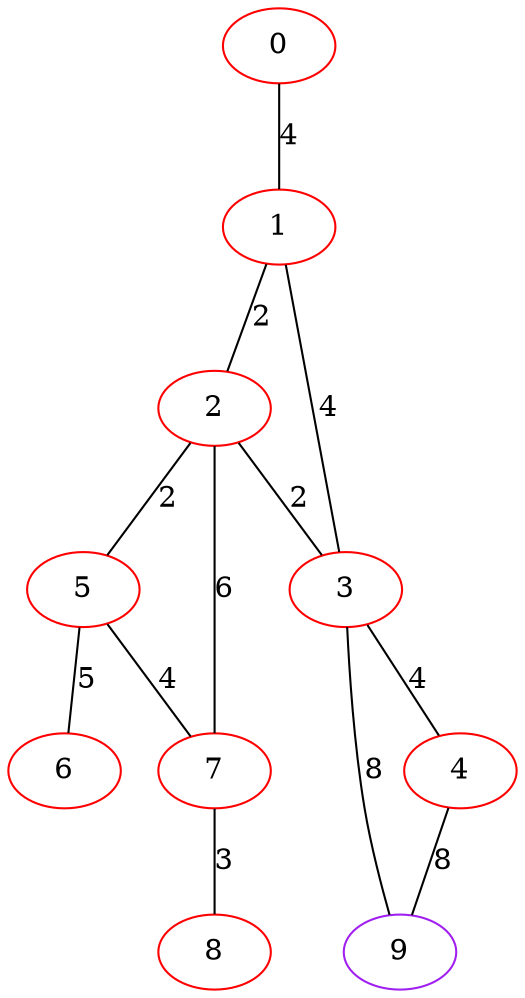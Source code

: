 graph "" {
0 [color=red, weight=1];
1 [color=red, weight=1];
2 [color=red, weight=1];
3 [color=red, weight=1];
4 [color=red, weight=1];
5 [color=red, weight=1];
6 [color=red, weight=1];
7 [color=red, weight=1];
8 [color=red, weight=1];
9 [color=purple, weight=4];
0 -- 1  [key=0, label=4];
1 -- 2  [key=0, label=2];
1 -- 3  [key=0, label=4];
2 -- 3  [key=0, label=2];
2 -- 5  [key=0, label=2];
2 -- 7  [key=0, label=6];
3 -- 4  [key=0, label=4];
3 -- 9  [key=0, label=8];
4 -- 9  [key=0, label=8];
5 -- 6  [key=0, label=5];
5 -- 7  [key=0, label=4];
7 -- 8  [key=0, label=3];
}
